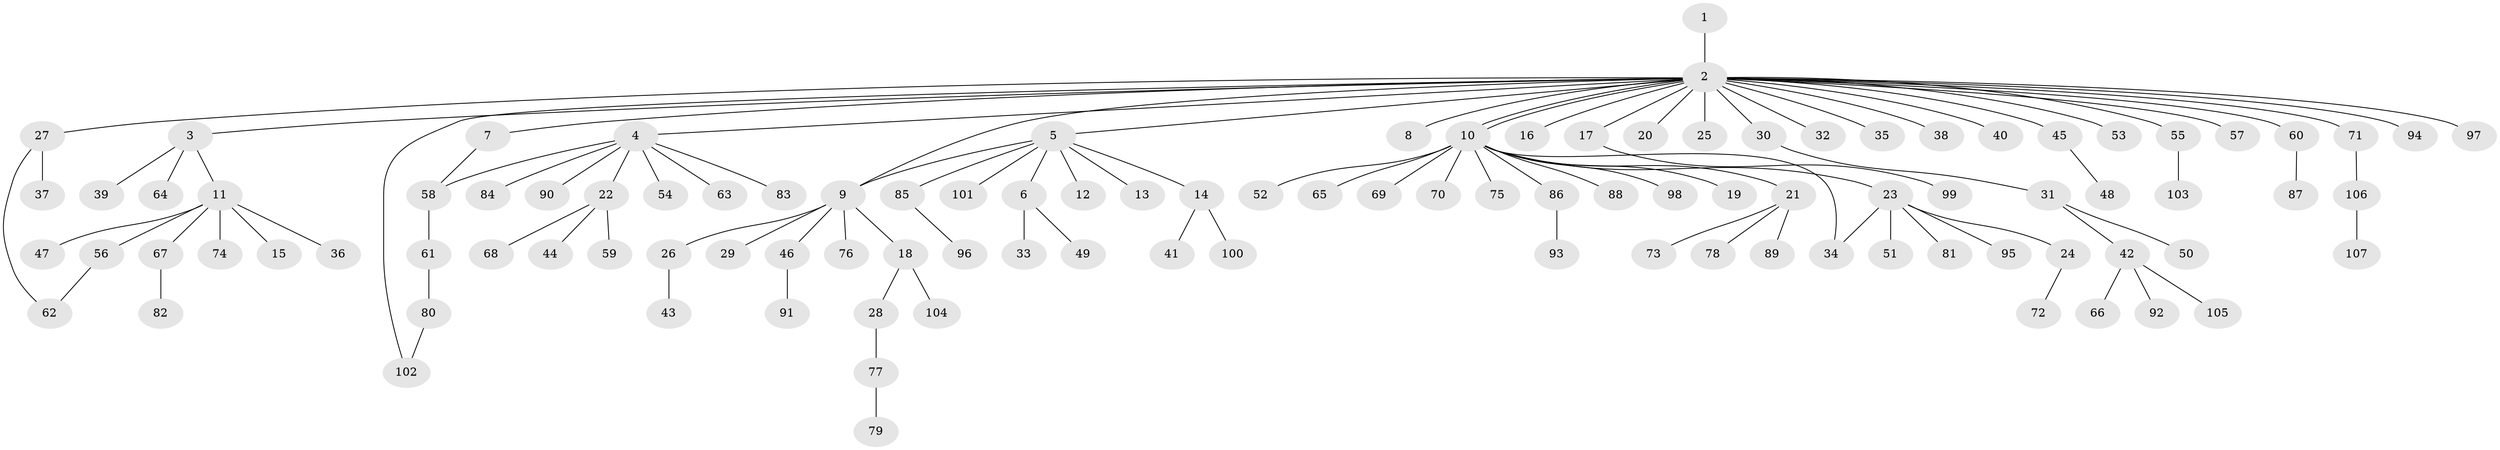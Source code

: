 // coarse degree distribution, {2: 0.18181818181818182, 1: 0.6666666666666666, 3: 0.09090909090909091, 8: 0.030303030303030304, 21: 0.030303030303030304}
// Generated by graph-tools (version 1.1) at 2025/36/03/04/25 23:36:43]
// undirected, 107 vertices, 112 edges
graph export_dot {
  node [color=gray90,style=filled];
  1;
  2;
  3;
  4;
  5;
  6;
  7;
  8;
  9;
  10;
  11;
  12;
  13;
  14;
  15;
  16;
  17;
  18;
  19;
  20;
  21;
  22;
  23;
  24;
  25;
  26;
  27;
  28;
  29;
  30;
  31;
  32;
  33;
  34;
  35;
  36;
  37;
  38;
  39;
  40;
  41;
  42;
  43;
  44;
  45;
  46;
  47;
  48;
  49;
  50;
  51;
  52;
  53;
  54;
  55;
  56;
  57;
  58;
  59;
  60;
  61;
  62;
  63;
  64;
  65;
  66;
  67;
  68;
  69;
  70;
  71;
  72;
  73;
  74;
  75;
  76;
  77;
  78;
  79;
  80;
  81;
  82;
  83;
  84;
  85;
  86;
  87;
  88;
  89;
  90;
  91;
  92;
  93;
  94;
  95;
  96;
  97;
  98;
  99;
  100;
  101;
  102;
  103;
  104;
  105;
  106;
  107;
  1 -- 2;
  2 -- 3;
  2 -- 4;
  2 -- 5;
  2 -- 7;
  2 -- 8;
  2 -- 9;
  2 -- 10;
  2 -- 10;
  2 -- 16;
  2 -- 17;
  2 -- 20;
  2 -- 25;
  2 -- 27;
  2 -- 30;
  2 -- 32;
  2 -- 35;
  2 -- 38;
  2 -- 40;
  2 -- 45;
  2 -- 53;
  2 -- 55;
  2 -- 57;
  2 -- 60;
  2 -- 71;
  2 -- 94;
  2 -- 97;
  2 -- 102;
  3 -- 11;
  3 -- 39;
  3 -- 64;
  4 -- 22;
  4 -- 54;
  4 -- 58;
  4 -- 63;
  4 -- 83;
  4 -- 84;
  4 -- 90;
  5 -- 6;
  5 -- 9;
  5 -- 12;
  5 -- 13;
  5 -- 14;
  5 -- 85;
  5 -- 101;
  6 -- 33;
  6 -- 49;
  7 -- 58;
  9 -- 18;
  9 -- 26;
  9 -- 29;
  9 -- 46;
  9 -- 76;
  10 -- 19;
  10 -- 21;
  10 -- 23;
  10 -- 34;
  10 -- 52;
  10 -- 65;
  10 -- 69;
  10 -- 70;
  10 -- 75;
  10 -- 86;
  10 -- 88;
  10 -- 98;
  11 -- 15;
  11 -- 36;
  11 -- 47;
  11 -- 56;
  11 -- 67;
  11 -- 74;
  14 -- 41;
  14 -- 100;
  17 -- 99;
  18 -- 28;
  18 -- 104;
  21 -- 73;
  21 -- 78;
  21 -- 89;
  22 -- 44;
  22 -- 59;
  22 -- 68;
  23 -- 24;
  23 -- 34;
  23 -- 51;
  23 -- 81;
  23 -- 95;
  24 -- 72;
  26 -- 43;
  27 -- 37;
  27 -- 62;
  28 -- 77;
  30 -- 31;
  31 -- 42;
  31 -- 50;
  42 -- 66;
  42 -- 92;
  42 -- 105;
  45 -- 48;
  46 -- 91;
  55 -- 103;
  56 -- 62;
  58 -- 61;
  60 -- 87;
  61 -- 80;
  67 -- 82;
  71 -- 106;
  77 -- 79;
  80 -- 102;
  85 -- 96;
  86 -- 93;
  106 -- 107;
}
